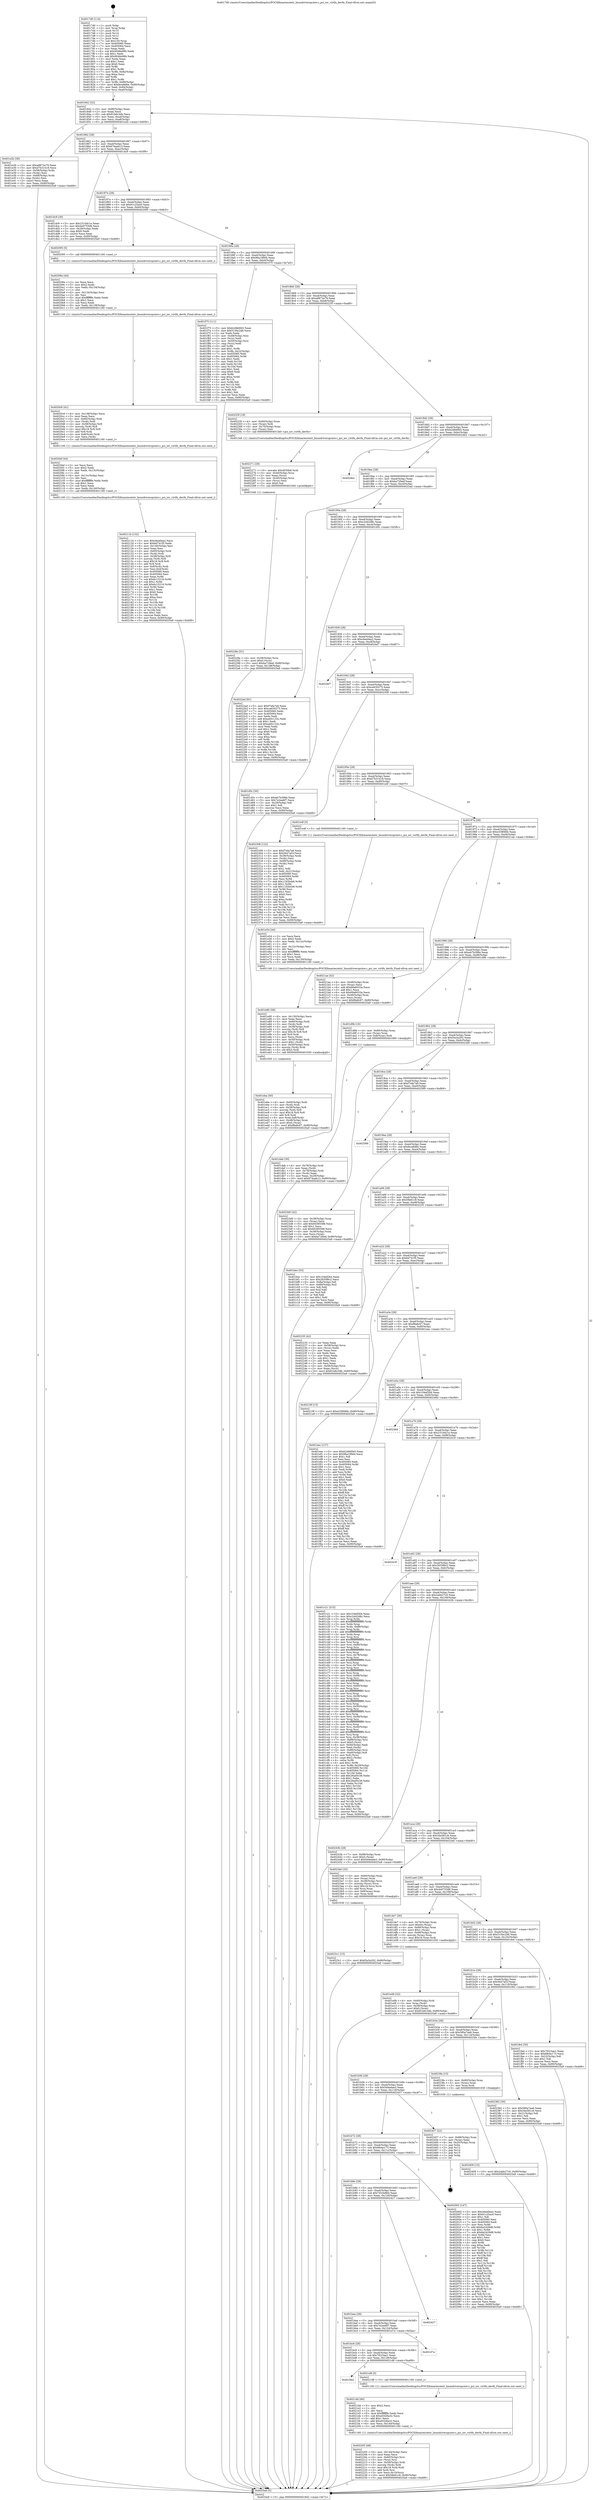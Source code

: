 digraph "0x4017d0" {
  label = "0x4017d0 (/mnt/c/Users/mathe/Desktop/tcc/POCII/binaries/extr_linuxdriverspciiov.c_pci_iov_virtfn_devfn_Final-ollvm.out::main(0))"
  labelloc = "t"
  node[shape=record]

  Entry [label="",width=0.3,height=0.3,shape=circle,fillcolor=black,style=filled]
  "0x401842" [label="{
     0x401842 [32]\l
     | [instrs]\l
     &nbsp;&nbsp;0x401842 \<+6\>: mov -0x90(%rbp),%eax\l
     &nbsp;&nbsp;0x401848 \<+2\>: mov %eax,%ecx\l
     &nbsp;&nbsp;0x40184a \<+6\>: sub $0x81b6c3db,%ecx\l
     &nbsp;&nbsp;0x401850 \<+6\>: mov %eax,-0xa4(%rbp)\l
     &nbsp;&nbsp;0x401856 \<+6\>: mov %ecx,-0xa8(%rbp)\l
     &nbsp;&nbsp;0x40185c \<+6\>: je 0000000000401e2b \<main+0x65b\>\l
  }"]
  "0x401e2b" [label="{
     0x401e2b [36]\l
     | [instrs]\l
     &nbsp;&nbsp;0x401e2b \<+5\>: mov $0xa8872e79,%eax\l
     &nbsp;&nbsp;0x401e30 \<+5\>: mov $0xd7b31418,%ecx\l
     &nbsp;&nbsp;0x401e35 \<+4\>: mov -0x58(%rbp),%rdx\l
     &nbsp;&nbsp;0x401e39 \<+2\>: mov (%rdx),%esi\l
     &nbsp;&nbsp;0x401e3b \<+4\>: mov -0x68(%rbp),%rdx\l
     &nbsp;&nbsp;0x401e3f \<+2\>: cmp (%rdx),%esi\l
     &nbsp;&nbsp;0x401e41 \<+3\>: cmovl %ecx,%eax\l
     &nbsp;&nbsp;0x401e44 \<+6\>: mov %eax,-0x90(%rbp)\l
     &nbsp;&nbsp;0x401e4a \<+5\>: jmp 00000000004025a9 \<main+0xdd9\>\l
  }"]
  "0x401862" [label="{
     0x401862 [28]\l
     | [instrs]\l
     &nbsp;&nbsp;0x401862 \<+5\>: jmp 0000000000401867 \<main+0x97\>\l
     &nbsp;&nbsp;0x401867 \<+6\>: mov -0xa4(%rbp),%eax\l
     &nbsp;&nbsp;0x40186d \<+5\>: sub $0x874aab13,%eax\l
     &nbsp;&nbsp;0x401872 \<+6\>: mov %eax,-0xac(%rbp)\l
     &nbsp;&nbsp;0x401878 \<+6\>: je 0000000000401dc9 \<main+0x5f9\>\l
  }"]
  Exit [label="",width=0.3,height=0.3,shape=circle,fillcolor=black,style=filled,peripheries=2]
  "0x401dc9" [label="{
     0x401dc9 [30]\l
     | [instrs]\l
     &nbsp;&nbsp;0x401dc9 \<+5\>: mov $0x2310dc1e,%eax\l
     &nbsp;&nbsp;0x401dce \<+5\>: mov $0x4e0753d6,%ecx\l
     &nbsp;&nbsp;0x401dd3 \<+3\>: mov -0x28(%rbp),%edx\l
     &nbsp;&nbsp;0x401dd6 \<+3\>: cmp $0x0,%edx\l
     &nbsp;&nbsp;0x401dd9 \<+3\>: cmove %ecx,%eax\l
     &nbsp;&nbsp;0x401ddc \<+6\>: mov %eax,-0x90(%rbp)\l
     &nbsp;&nbsp;0x401de2 \<+5\>: jmp 00000000004025a9 \<main+0xdd9\>\l
  }"]
  "0x40187e" [label="{
     0x40187e [28]\l
     | [instrs]\l
     &nbsp;&nbsp;0x40187e \<+5\>: jmp 0000000000401883 \<main+0xb3\>\l
     &nbsp;&nbsp;0x401883 \<+6\>: mov -0xa4(%rbp),%eax\l
     &nbsp;&nbsp;0x401889 \<+5\>: sub $0x91c25ac0,%eax\l
     &nbsp;&nbsp;0x40188e \<+6\>: mov %eax,-0xb0(%rbp)\l
     &nbsp;&nbsp;0x401894 \<+6\>: je 0000000000402095 \<main+0x8c5\>\l
  }"]
  "0x402409" [label="{
     0x402409 [15]\l
     | [instrs]\l
     &nbsp;&nbsp;0x402409 \<+10\>: movl $0x2abb27c0,-0x90(%rbp)\l
     &nbsp;&nbsp;0x402413 \<+5\>: jmp 00000000004025a9 \<main+0xdd9\>\l
  }"]
  "0x402095" [label="{
     0x402095 [5]\l
     | [instrs]\l
     &nbsp;&nbsp;0x402095 \<+5\>: call 0000000000401160 \<next_i\>\l
     | [calls]\l
     &nbsp;&nbsp;0x401160 \{1\} (/mnt/c/Users/mathe/Desktop/tcc/POCII/binaries/extr_linuxdriverspciiov.c_pci_iov_virtfn_devfn_Final-ollvm.out::next_i)\l
  }"]
  "0x40189a" [label="{
     0x40189a [28]\l
     | [instrs]\l
     &nbsp;&nbsp;0x40189a \<+5\>: jmp 000000000040189f \<main+0xcf\>\l
     &nbsp;&nbsp;0x40189f \<+6\>: mov -0xa4(%rbp),%eax\l
     &nbsp;&nbsp;0x4018a5 \<+5\>: sub $0x96a199d4,%eax\l
     &nbsp;&nbsp;0x4018aa \<+6\>: mov %eax,-0xb4(%rbp)\l
     &nbsp;&nbsp;0x4018b0 \<+6\>: je 0000000000401f75 \<main+0x7a5\>\l
  }"]
  "0x4023c1" [label="{
     0x4023c1 [15]\l
     | [instrs]\l
     &nbsp;&nbsp;0x4023c1 \<+10\>: movl $0xf3a3a202,-0x90(%rbp)\l
     &nbsp;&nbsp;0x4023cb \<+5\>: jmp 00000000004025a9 \<main+0xdd9\>\l
  }"]
  "0x401f75" [label="{
     0x401f75 [111]\l
     | [instrs]\l
     &nbsp;&nbsp;0x401f75 \<+5\>: mov $0xb2d8d0b5,%eax\l
     &nbsp;&nbsp;0x401f7a \<+5\>: mov $0x515bc2d6,%ecx\l
     &nbsp;&nbsp;0x401f7f \<+2\>: xor %edx,%edx\l
     &nbsp;&nbsp;0x401f81 \<+4\>: mov -0x48(%rbp),%rsi\l
     &nbsp;&nbsp;0x401f85 \<+2\>: mov (%rsi),%edi\l
     &nbsp;&nbsp;0x401f87 \<+4\>: mov -0x50(%rbp),%rsi\l
     &nbsp;&nbsp;0x401f8b \<+2\>: cmp (%rsi),%edi\l
     &nbsp;&nbsp;0x401f8d \<+4\>: setl %r8b\l
     &nbsp;&nbsp;0x401f91 \<+4\>: and $0x1,%r8b\l
     &nbsp;&nbsp;0x401f95 \<+4\>: mov %r8b,-0x22(%rbp)\l
     &nbsp;&nbsp;0x401f99 \<+7\>: mov 0x405060,%edi\l
     &nbsp;&nbsp;0x401fa0 \<+8\>: mov 0x405064,%r9d\l
     &nbsp;&nbsp;0x401fa8 \<+3\>: sub $0x1,%edx\l
     &nbsp;&nbsp;0x401fab \<+3\>: mov %edi,%r10d\l
     &nbsp;&nbsp;0x401fae \<+3\>: add %edx,%r10d\l
     &nbsp;&nbsp;0x401fb1 \<+4\>: imul %r10d,%edi\l
     &nbsp;&nbsp;0x401fb5 \<+3\>: and $0x1,%edi\l
     &nbsp;&nbsp;0x401fb8 \<+3\>: cmp $0x0,%edi\l
     &nbsp;&nbsp;0x401fbb \<+4\>: sete %r8b\l
     &nbsp;&nbsp;0x401fbf \<+4\>: cmp $0xa,%r9d\l
     &nbsp;&nbsp;0x401fc3 \<+4\>: setl %r11b\l
     &nbsp;&nbsp;0x401fc7 \<+3\>: mov %r8b,%bl\l
     &nbsp;&nbsp;0x401fca \<+3\>: and %r11b,%bl\l
     &nbsp;&nbsp;0x401fcd \<+3\>: xor %r11b,%r8b\l
     &nbsp;&nbsp;0x401fd0 \<+3\>: or %r8b,%bl\l
     &nbsp;&nbsp;0x401fd3 \<+3\>: test $0x1,%bl\l
     &nbsp;&nbsp;0x401fd6 \<+3\>: cmovne %ecx,%eax\l
     &nbsp;&nbsp;0x401fd9 \<+6\>: mov %eax,-0x90(%rbp)\l
     &nbsp;&nbsp;0x401fdf \<+5\>: jmp 00000000004025a9 \<main+0xdd9\>\l
  }"]
  "0x4018b6" [label="{
     0x4018b6 [28]\l
     | [instrs]\l
     &nbsp;&nbsp;0x4018b6 \<+5\>: jmp 00000000004018bb \<main+0xeb\>\l
     &nbsp;&nbsp;0x4018bb \<+6\>: mov -0xa4(%rbp),%eax\l
     &nbsp;&nbsp;0x4018c1 \<+5\>: sub $0xa8872e79,%eax\l
     &nbsp;&nbsp;0x4018c6 \<+6\>: mov %eax,-0xb8(%rbp)\l
     &nbsp;&nbsp;0x4018cc \<+6\>: je 000000000040225f \<main+0xa8f\>\l
  }"]
  "0x40228e" [label="{
     0x40228e [31]\l
     | [instrs]\l
     &nbsp;&nbsp;0x40228e \<+4\>: mov -0x38(%rbp),%rcx\l
     &nbsp;&nbsp;0x402292 \<+6\>: movl $0x0,(%rcx)\l
     &nbsp;&nbsp;0x402298 \<+10\>: movl $0xba72feef,-0x90(%rbp)\l
     &nbsp;&nbsp;0x4022a2 \<+6\>: mov %eax,-0x148(%rbp)\l
     &nbsp;&nbsp;0x4022a8 \<+5\>: jmp 00000000004025a9 \<main+0xdd9\>\l
  }"]
  "0x40225f" [label="{
     0x40225f [18]\l
     | [instrs]\l
     &nbsp;&nbsp;0x40225f \<+4\>: mov -0x60(%rbp),%rax\l
     &nbsp;&nbsp;0x402263 \<+3\>: mov (%rax),%rdi\l
     &nbsp;&nbsp;0x402266 \<+4\>: mov -0x70(%rbp),%rax\l
     &nbsp;&nbsp;0x40226a \<+2\>: mov (%rax),%esi\l
     &nbsp;&nbsp;0x40226c \<+5\>: call 00000000004013a0 \<pci_iov_virtfn_devfn\>\l
     | [calls]\l
     &nbsp;&nbsp;0x4013a0 \{1\} (/mnt/c/Users/mathe/Desktop/tcc/POCII/binaries/extr_linuxdriverspciiov.c_pci_iov_virtfn_devfn_Final-ollvm.out::pci_iov_virtfn_devfn)\l
  }"]
  "0x4018d2" [label="{
     0x4018d2 [28]\l
     | [instrs]\l
     &nbsp;&nbsp;0x4018d2 \<+5\>: jmp 00000000004018d7 \<main+0x107\>\l
     &nbsp;&nbsp;0x4018d7 \<+6\>: mov -0xa4(%rbp),%eax\l
     &nbsp;&nbsp;0x4018dd \<+5\>: sub $0xb2d8d0b5,%eax\l
     &nbsp;&nbsp;0x4018e2 \<+6\>: mov %eax,-0xbc(%rbp)\l
     &nbsp;&nbsp;0x4018e8 \<+6\>: je 00000000004024b2 \<main+0xce2\>\l
  }"]
  "0x402271" [label="{
     0x402271 [29]\l
     | [instrs]\l
     &nbsp;&nbsp;0x402271 \<+10\>: movabs $0x4030b6,%rdi\l
     &nbsp;&nbsp;0x40227b \<+4\>: mov -0x40(%rbp),%rcx\l
     &nbsp;&nbsp;0x40227f \<+2\>: mov %eax,(%rcx)\l
     &nbsp;&nbsp;0x402281 \<+4\>: mov -0x40(%rbp),%rcx\l
     &nbsp;&nbsp;0x402285 \<+2\>: mov (%rcx),%esi\l
     &nbsp;&nbsp;0x402287 \<+2\>: mov $0x0,%al\l
     &nbsp;&nbsp;0x402289 \<+5\>: call 0000000000401040 \<printf@plt\>\l
     | [calls]\l
     &nbsp;&nbsp;0x401040 \{1\} (unknown)\l
  }"]
  "0x4024b2" [label="{
     0x4024b2\l
  }", style=dashed]
  "0x4018ee" [label="{
     0x4018ee [28]\l
     | [instrs]\l
     &nbsp;&nbsp;0x4018ee \<+5\>: jmp 00000000004018f3 \<main+0x123\>\l
     &nbsp;&nbsp;0x4018f3 \<+6\>: mov -0xa4(%rbp),%eax\l
     &nbsp;&nbsp;0x4018f9 \<+5\>: sub $0xba72feef,%eax\l
     &nbsp;&nbsp;0x4018fe \<+6\>: mov %eax,-0xc0(%rbp)\l
     &nbsp;&nbsp;0x401904 \<+6\>: je 00000000004022ad \<main+0xadd\>\l
  }"]
  "0x402205" [label="{
     0x402205 [48]\l
     | [instrs]\l
     &nbsp;&nbsp;0x402205 \<+6\>: mov -0x144(%rbp),%ecx\l
     &nbsp;&nbsp;0x40220b \<+3\>: imul %eax,%ecx\l
     &nbsp;&nbsp;0x40220e \<+4\>: mov -0x60(%rbp),%rsi\l
     &nbsp;&nbsp;0x402212 \<+3\>: mov (%rsi),%rsi\l
     &nbsp;&nbsp;0x402215 \<+4\>: mov -0x58(%rbp),%rdi\l
     &nbsp;&nbsp;0x402219 \<+3\>: movslq (%rdi),%rdi\l
     &nbsp;&nbsp;0x40221c \<+4\>: imul $0x18,%rdi,%rdi\l
     &nbsp;&nbsp;0x402220 \<+3\>: add %rdi,%rsi\l
     &nbsp;&nbsp;0x402223 \<+3\>: mov %ecx,0x10(%rsi)\l
     &nbsp;&nbsp;0x402226 \<+10\>: movl $0x58e61c9,-0x90(%rbp)\l
     &nbsp;&nbsp;0x402230 \<+5\>: jmp 00000000004025a9 \<main+0xdd9\>\l
  }"]
  "0x4022ad" [label="{
     0x4022ad [91]\l
     | [instrs]\l
     &nbsp;&nbsp;0x4022ad \<+5\>: mov $0xf7efa7a9,%eax\l
     &nbsp;&nbsp;0x4022b2 \<+5\>: mov $0xce630275,%ecx\l
     &nbsp;&nbsp;0x4022b7 \<+7\>: mov 0x405060,%edx\l
     &nbsp;&nbsp;0x4022be \<+7\>: mov 0x405064,%esi\l
     &nbsp;&nbsp;0x4022c5 \<+2\>: mov %edx,%edi\l
     &nbsp;&nbsp;0x4022c7 \<+6\>: add $0xa40c132c,%edi\l
     &nbsp;&nbsp;0x4022cd \<+3\>: sub $0x1,%edi\l
     &nbsp;&nbsp;0x4022d0 \<+6\>: sub $0xa40c132c,%edi\l
     &nbsp;&nbsp;0x4022d6 \<+3\>: imul %edi,%edx\l
     &nbsp;&nbsp;0x4022d9 \<+3\>: and $0x1,%edx\l
     &nbsp;&nbsp;0x4022dc \<+3\>: cmp $0x0,%edx\l
     &nbsp;&nbsp;0x4022df \<+4\>: sete %r8b\l
     &nbsp;&nbsp;0x4022e3 \<+3\>: cmp $0xa,%esi\l
     &nbsp;&nbsp;0x4022e6 \<+4\>: setl %r9b\l
     &nbsp;&nbsp;0x4022ea \<+3\>: mov %r8b,%r10b\l
     &nbsp;&nbsp;0x4022ed \<+3\>: and %r9b,%r10b\l
     &nbsp;&nbsp;0x4022f0 \<+3\>: xor %r9b,%r8b\l
     &nbsp;&nbsp;0x4022f3 \<+3\>: or %r8b,%r10b\l
     &nbsp;&nbsp;0x4022f6 \<+4\>: test $0x1,%r10b\l
     &nbsp;&nbsp;0x4022fa \<+3\>: cmovne %ecx,%eax\l
     &nbsp;&nbsp;0x4022fd \<+6\>: mov %eax,-0x90(%rbp)\l
     &nbsp;&nbsp;0x402303 \<+5\>: jmp 00000000004025a9 \<main+0xdd9\>\l
  }"]
  "0x40190a" [label="{
     0x40190a [28]\l
     | [instrs]\l
     &nbsp;&nbsp;0x40190a \<+5\>: jmp 000000000040190f \<main+0x13f\>\l
     &nbsp;&nbsp;0x40190f \<+6\>: mov -0xa4(%rbp),%eax\l
     &nbsp;&nbsp;0x401915 \<+5\>: sub $0xc2d42d8c,%eax\l
     &nbsp;&nbsp;0x40191a \<+6\>: mov %eax,-0xc4(%rbp)\l
     &nbsp;&nbsp;0x401920 \<+6\>: je 0000000000401d5c \<main+0x58c\>\l
  }"]
  "0x4021dd" [label="{
     0x4021dd [40]\l
     | [instrs]\l
     &nbsp;&nbsp;0x4021dd \<+5\>: mov $0x2,%ecx\l
     &nbsp;&nbsp;0x4021e2 \<+1\>: cltd\l
     &nbsp;&nbsp;0x4021e3 \<+2\>: idiv %ecx\l
     &nbsp;&nbsp;0x4021e5 \<+6\>: imul $0xfffffffe,%edx,%ecx\l
     &nbsp;&nbsp;0x4021eb \<+6\>: sub $0xe0328a32,%ecx\l
     &nbsp;&nbsp;0x4021f1 \<+3\>: add $0x1,%ecx\l
     &nbsp;&nbsp;0x4021f4 \<+6\>: add $0xe0328a32,%ecx\l
     &nbsp;&nbsp;0x4021fa \<+6\>: mov %ecx,-0x144(%rbp)\l
     &nbsp;&nbsp;0x402200 \<+5\>: call 0000000000401160 \<next_i\>\l
     | [calls]\l
     &nbsp;&nbsp;0x401160 \{1\} (/mnt/c/Users/mathe/Desktop/tcc/POCII/binaries/extr_linuxdriverspciiov.c_pci_iov_virtfn_devfn_Final-ollvm.out::next_i)\l
  }"]
  "0x401d5c" [label="{
     0x401d5c [30]\l
     | [instrs]\l
     &nbsp;&nbsp;0x401d5c \<+5\>: mov $0xeb7b396e,%eax\l
     &nbsp;&nbsp;0x401d61 \<+5\>: mov $0x7e2ee6f7,%ecx\l
     &nbsp;&nbsp;0x401d66 \<+3\>: mov -0x29(%rbp),%dl\l
     &nbsp;&nbsp;0x401d69 \<+3\>: test $0x1,%dl\l
     &nbsp;&nbsp;0x401d6c \<+3\>: cmovne %ecx,%eax\l
     &nbsp;&nbsp;0x401d6f \<+6\>: mov %eax,-0x90(%rbp)\l
     &nbsp;&nbsp;0x401d75 \<+5\>: jmp 00000000004025a9 \<main+0xdd9\>\l
  }"]
  "0x401926" [label="{
     0x401926 [28]\l
     | [instrs]\l
     &nbsp;&nbsp;0x401926 \<+5\>: jmp 000000000040192b \<main+0x15b\>\l
     &nbsp;&nbsp;0x40192b \<+6\>: mov -0xa4(%rbp),%eax\l
     &nbsp;&nbsp;0x401931 \<+5\>: sub $0xc6ee0ea2,%eax\l
     &nbsp;&nbsp;0x401936 \<+6\>: mov %eax,-0xc8(%rbp)\l
     &nbsp;&nbsp;0x40193c \<+6\>: je 00000000004024d7 \<main+0xd07\>\l
  }"]
  "0x401be2" [label="{
     0x401be2\l
  }", style=dashed]
  "0x4024d7" [label="{
     0x4024d7\l
  }", style=dashed]
  "0x401942" [label="{
     0x401942 [28]\l
     | [instrs]\l
     &nbsp;&nbsp;0x401942 \<+5\>: jmp 0000000000401947 \<main+0x177\>\l
     &nbsp;&nbsp;0x401947 \<+6\>: mov -0xa4(%rbp),%eax\l
     &nbsp;&nbsp;0x40194d \<+5\>: sub $0xce630275,%eax\l
     &nbsp;&nbsp;0x401952 \<+6\>: mov %eax,-0xcc(%rbp)\l
     &nbsp;&nbsp;0x401958 \<+6\>: je 0000000000402308 \<main+0xb38\>\l
  }"]
  "0x4021d8" [label="{
     0x4021d8 [5]\l
     | [instrs]\l
     &nbsp;&nbsp;0x4021d8 \<+5\>: call 0000000000401160 \<next_i\>\l
     | [calls]\l
     &nbsp;&nbsp;0x401160 \{1\} (/mnt/c/Users/mathe/Desktop/tcc/POCII/binaries/extr_linuxdriverspciiov.c_pci_iov_virtfn_devfn_Final-ollvm.out::next_i)\l
  }"]
  "0x402308" [label="{
     0x402308 [122]\l
     | [instrs]\l
     &nbsp;&nbsp;0x402308 \<+5\>: mov $0xf7efa7a9,%eax\l
     &nbsp;&nbsp;0x40230d \<+5\>: mov $0x5647af1f,%ecx\l
     &nbsp;&nbsp;0x402312 \<+4\>: mov -0x38(%rbp),%rdx\l
     &nbsp;&nbsp;0x402316 \<+2\>: mov (%rdx),%esi\l
     &nbsp;&nbsp;0x402318 \<+4\>: mov -0x68(%rbp),%rdx\l
     &nbsp;&nbsp;0x40231c \<+2\>: cmp (%rdx),%esi\l
     &nbsp;&nbsp;0x40231e \<+4\>: setl %dil\l
     &nbsp;&nbsp;0x402322 \<+4\>: and $0x1,%dil\l
     &nbsp;&nbsp;0x402326 \<+4\>: mov %dil,-0x21(%rbp)\l
     &nbsp;&nbsp;0x40232a \<+7\>: mov 0x405060,%esi\l
     &nbsp;&nbsp;0x402331 \<+8\>: mov 0x405064,%r8d\l
     &nbsp;&nbsp;0x402339 \<+3\>: mov %esi,%r9d\l
     &nbsp;&nbsp;0x40233c \<+7\>: add $0x1192bcb6,%r9d\l
     &nbsp;&nbsp;0x402343 \<+4\>: sub $0x1,%r9d\l
     &nbsp;&nbsp;0x402347 \<+7\>: sub $0x1192bcb6,%r9d\l
     &nbsp;&nbsp;0x40234e \<+4\>: imul %r9d,%esi\l
     &nbsp;&nbsp;0x402352 \<+3\>: and $0x1,%esi\l
     &nbsp;&nbsp;0x402355 \<+3\>: cmp $0x0,%esi\l
     &nbsp;&nbsp;0x402358 \<+4\>: sete %dil\l
     &nbsp;&nbsp;0x40235c \<+4\>: cmp $0xa,%r8d\l
     &nbsp;&nbsp;0x402360 \<+4\>: setl %r10b\l
     &nbsp;&nbsp;0x402364 \<+3\>: mov %dil,%r11b\l
     &nbsp;&nbsp;0x402367 \<+3\>: and %r10b,%r11b\l
     &nbsp;&nbsp;0x40236a \<+3\>: xor %r10b,%dil\l
     &nbsp;&nbsp;0x40236d \<+3\>: or %dil,%r11b\l
     &nbsp;&nbsp;0x402370 \<+4\>: test $0x1,%r11b\l
     &nbsp;&nbsp;0x402374 \<+3\>: cmovne %ecx,%eax\l
     &nbsp;&nbsp;0x402377 \<+6\>: mov %eax,-0x90(%rbp)\l
     &nbsp;&nbsp;0x40237d \<+5\>: jmp 00000000004025a9 \<main+0xdd9\>\l
  }"]
  "0x40195e" [label="{
     0x40195e [28]\l
     | [instrs]\l
     &nbsp;&nbsp;0x40195e \<+5\>: jmp 0000000000401963 \<main+0x193\>\l
     &nbsp;&nbsp;0x401963 \<+6\>: mov -0xa4(%rbp),%eax\l
     &nbsp;&nbsp;0x401969 \<+5\>: sub $0xd7b31418,%eax\l
     &nbsp;&nbsp;0x40196e \<+6\>: mov %eax,-0xd0(%rbp)\l
     &nbsp;&nbsp;0x401974 \<+6\>: je 0000000000401e4f \<main+0x67f\>\l
  }"]
  "0x401bc6" [label="{
     0x401bc6 [28]\l
     | [instrs]\l
     &nbsp;&nbsp;0x401bc6 \<+5\>: jmp 0000000000401bcb \<main+0x3fb\>\l
     &nbsp;&nbsp;0x401bcb \<+6\>: mov -0xa4(%rbp),%eax\l
     &nbsp;&nbsp;0x401bd1 \<+5\>: sub $0x7f223ae1,%eax\l
     &nbsp;&nbsp;0x401bd6 \<+6\>: mov %eax,-0x128(%rbp)\l
     &nbsp;&nbsp;0x401bdc \<+6\>: je 00000000004021d8 \<main+0xa08\>\l
  }"]
  "0x401e4f" [label="{
     0x401e4f [5]\l
     | [instrs]\l
     &nbsp;&nbsp;0x401e4f \<+5\>: call 0000000000401160 \<next_i\>\l
     | [calls]\l
     &nbsp;&nbsp;0x401160 \{1\} (/mnt/c/Users/mathe/Desktop/tcc/POCII/binaries/extr_linuxdriverspciiov.c_pci_iov_virtfn_devfn_Final-ollvm.out::next_i)\l
  }"]
  "0x40197a" [label="{
     0x40197a [28]\l
     | [instrs]\l
     &nbsp;&nbsp;0x40197a \<+5\>: jmp 000000000040197f \<main+0x1af\>\l
     &nbsp;&nbsp;0x40197f \<+6\>: mov -0xa4(%rbp),%eax\l
     &nbsp;&nbsp;0x401985 \<+5\>: sub $0xe338f46b,%eax\l
     &nbsp;&nbsp;0x40198a \<+6\>: mov %eax,-0xd4(%rbp)\l
     &nbsp;&nbsp;0x401990 \<+6\>: je 00000000004021ae \<main+0x9de\>\l
  }"]
  "0x401d7a" [label="{
     0x401d7a\l
  }", style=dashed]
  "0x4021ae" [label="{
     0x4021ae [42]\l
     | [instrs]\l
     &nbsp;&nbsp;0x4021ae \<+4\>: mov -0x48(%rbp),%rax\l
     &nbsp;&nbsp;0x4021b2 \<+2\>: mov (%rax),%ecx\l
     &nbsp;&nbsp;0x4021b4 \<+6\>: add $0x69a6033a,%ecx\l
     &nbsp;&nbsp;0x4021ba \<+3\>: add $0x1,%ecx\l
     &nbsp;&nbsp;0x4021bd \<+6\>: sub $0x69a6033a,%ecx\l
     &nbsp;&nbsp;0x4021c3 \<+4\>: mov -0x48(%rbp),%rax\l
     &nbsp;&nbsp;0x4021c7 \<+2\>: mov %ecx,(%rax)\l
     &nbsp;&nbsp;0x4021c9 \<+10\>: movl $0xf8a8c67,-0x90(%rbp)\l
     &nbsp;&nbsp;0x4021d3 \<+5\>: jmp 00000000004025a9 \<main+0xdd9\>\l
  }"]
  "0x401996" [label="{
     0x401996 [28]\l
     | [instrs]\l
     &nbsp;&nbsp;0x401996 \<+5\>: jmp 000000000040199b \<main+0x1cb\>\l
     &nbsp;&nbsp;0x40199b \<+6\>: mov -0xa4(%rbp),%eax\l
     &nbsp;&nbsp;0x4019a1 \<+5\>: sub $0xeb7b396e,%eax\l
     &nbsp;&nbsp;0x4019a6 \<+6\>: mov %eax,-0xd8(%rbp)\l
     &nbsp;&nbsp;0x4019ac \<+6\>: je 0000000000401d9b \<main+0x5cb\>\l
  }"]
  "0x401baa" [label="{
     0x401baa [28]\l
     | [instrs]\l
     &nbsp;&nbsp;0x401baa \<+5\>: jmp 0000000000401baf \<main+0x3df\>\l
     &nbsp;&nbsp;0x401baf \<+6\>: mov -0xa4(%rbp),%eax\l
     &nbsp;&nbsp;0x401bb5 \<+5\>: sub $0x7e2ee6f7,%eax\l
     &nbsp;&nbsp;0x401bba \<+6\>: mov %eax,-0x124(%rbp)\l
     &nbsp;&nbsp;0x401bc0 \<+6\>: je 0000000000401d7a \<main+0x5aa\>\l
  }"]
  "0x401d9b" [label="{
     0x401d9b [16]\l
     | [instrs]\l
     &nbsp;&nbsp;0x401d9b \<+4\>: mov -0x80(%rbp),%rax\l
     &nbsp;&nbsp;0x401d9f \<+3\>: mov (%rax),%rax\l
     &nbsp;&nbsp;0x401da2 \<+4\>: mov 0x8(%rax),%rdi\l
     &nbsp;&nbsp;0x401da6 \<+5\>: call 0000000000401060 \<atoi@plt\>\l
     | [calls]\l
     &nbsp;&nbsp;0x401060 \{1\} (unknown)\l
  }"]
  "0x4019b2" [label="{
     0x4019b2 [28]\l
     | [instrs]\l
     &nbsp;&nbsp;0x4019b2 \<+5\>: jmp 00000000004019b7 \<main+0x1e7\>\l
     &nbsp;&nbsp;0x4019b7 \<+6\>: mov -0xa4(%rbp),%eax\l
     &nbsp;&nbsp;0x4019bd \<+5\>: sub $0xf3a3a202,%eax\l
     &nbsp;&nbsp;0x4019c2 \<+6\>: mov %eax,-0xdc(%rbp)\l
     &nbsp;&nbsp;0x4019c8 \<+6\>: je 00000000004023d0 \<main+0xc00\>\l
  }"]
  "0x402427" [label="{
     0x402427\l
  }", style=dashed]
  "0x4023d0" [label="{
     0x4023d0 [42]\l
     | [instrs]\l
     &nbsp;&nbsp;0x4023d0 \<+4\>: mov -0x38(%rbp),%rax\l
     &nbsp;&nbsp;0x4023d4 \<+2\>: mov (%rax),%ecx\l
     &nbsp;&nbsp;0x4023d6 \<+6\>: add $0x60385588,%ecx\l
     &nbsp;&nbsp;0x4023dc \<+3\>: add $0x1,%ecx\l
     &nbsp;&nbsp;0x4023df \<+6\>: sub $0x60385588,%ecx\l
     &nbsp;&nbsp;0x4023e5 \<+4\>: mov -0x38(%rbp),%rax\l
     &nbsp;&nbsp;0x4023e9 \<+2\>: mov %ecx,(%rax)\l
     &nbsp;&nbsp;0x4023eb \<+10\>: movl $0xba72feef,-0x90(%rbp)\l
     &nbsp;&nbsp;0x4023f5 \<+5\>: jmp 00000000004025a9 \<main+0xdd9\>\l
  }"]
  "0x4019ce" [label="{
     0x4019ce [28]\l
     | [instrs]\l
     &nbsp;&nbsp;0x4019ce \<+5\>: jmp 00000000004019d3 \<main+0x203\>\l
     &nbsp;&nbsp;0x4019d3 \<+6\>: mov -0xa4(%rbp),%eax\l
     &nbsp;&nbsp;0x4019d9 \<+5\>: sub $0xf7efa7a9,%eax\l
     &nbsp;&nbsp;0x4019de \<+6\>: mov %eax,-0xe0(%rbp)\l
     &nbsp;&nbsp;0x4019e4 \<+6\>: je 0000000000402589 \<main+0xdb9\>\l
  }"]
  "0x40211b" [label="{
     0x40211b [132]\l
     | [instrs]\l
     &nbsp;&nbsp;0x40211b \<+5\>: mov $0xc6ee0ea2,%ecx\l
     &nbsp;&nbsp;0x402120 \<+5\>: mov $0x6d741f5,%edx\l
     &nbsp;&nbsp;0x402125 \<+6\>: mov -0x140(%rbp),%esi\l
     &nbsp;&nbsp;0x40212b \<+3\>: imul %eax,%esi\l
     &nbsp;&nbsp;0x40212e \<+4\>: mov -0x60(%rbp),%rdi\l
     &nbsp;&nbsp;0x402132 \<+3\>: mov (%rdi),%rdi\l
     &nbsp;&nbsp;0x402135 \<+4\>: mov -0x58(%rbp),%r8\l
     &nbsp;&nbsp;0x402139 \<+3\>: movslq (%r8),%r8\l
     &nbsp;&nbsp;0x40213c \<+4\>: imul $0x18,%r8,%r8\l
     &nbsp;&nbsp;0x402140 \<+3\>: add %r8,%rdi\l
     &nbsp;&nbsp;0x402143 \<+4\>: mov 0x8(%rdi),%rdi\l
     &nbsp;&nbsp;0x402147 \<+3\>: mov %esi,0x4(%rdi)\l
     &nbsp;&nbsp;0x40214a \<+7\>: mov 0x405060,%eax\l
     &nbsp;&nbsp;0x402151 \<+7\>: mov 0x405064,%esi\l
     &nbsp;&nbsp;0x402158 \<+3\>: mov %eax,%r9d\l
     &nbsp;&nbsp;0x40215b \<+7\>: sub $0x6c15216,%r9d\l
     &nbsp;&nbsp;0x402162 \<+4\>: sub $0x1,%r9d\l
     &nbsp;&nbsp;0x402166 \<+7\>: add $0x6c15216,%r9d\l
     &nbsp;&nbsp;0x40216d \<+4\>: imul %r9d,%eax\l
     &nbsp;&nbsp;0x402171 \<+3\>: and $0x1,%eax\l
     &nbsp;&nbsp;0x402174 \<+3\>: cmp $0x0,%eax\l
     &nbsp;&nbsp;0x402177 \<+4\>: sete %r10b\l
     &nbsp;&nbsp;0x40217b \<+3\>: cmp $0xa,%esi\l
     &nbsp;&nbsp;0x40217e \<+4\>: setl %r11b\l
     &nbsp;&nbsp;0x402182 \<+3\>: mov %r10b,%bl\l
     &nbsp;&nbsp;0x402185 \<+3\>: and %r11b,%bl\l
     &nbsp;&nbsp;0x402188 \<+3\>: xor %r11b,%r10b\l
     &nbsp;&nbsp;0x40218b \<+3\>: or %r10b,%bl\l
     &nbsp;&nbsp;0x40218e \<+3\>: test $0x1,%bl\l
     &nbsp;&nbsp;0x402191 \<+3\>: cmovne %edx,%ecx\l
     &nbsp;&nbsp;0x402194 \<+6\>: mov %ecx,-0x90(%rbp)\l
     &nbsp;&nbsp;0x40219a \<+5\>: jmp 00000000004025a9 \<main+0xdd9\>\l
  }"]
  "0x402589" [label="{
     0x402589\l
  }", style=dashed]
  "0x4019ea" [label="{
     0x4019ea [28]\l
     | [instrs]\l
     &nbsp;&nbsp;0x4019ea \<+5\>: jmp 00000000004019ef \<main+0x21f\>\l
     &nbsp;&nbsp;0x4019ef \<+6\>: mov -0xa4(%rbp),%eax\l
     &nbsp;&nbsp;0x4019f5 \<+5\>: sub $0xfeca8d6e,%eax\l
     &nbsp;&nbsp;0x4019fa \<+6\>: mov %eax,-0xe4(%rbp)\l
     &nbsp;&nbsp;0x401a00 \<+6\>: je 0000000000401bec \<main+0x41c\>\l
  }"]
  "0x4020ef" [label="{
     0x4020ef [44]\l
     | [instrs]\l
     &nbsp;&nbsp;0x4020ef \<+2\>: xor %ecx,%ecx\l
     &nbsp;&nbsp;0x4020f1 \<+5\>: mov $0x2,%edx\l
     &nbsp;&nbsp;0x4020f6 \<+6\>: mov %edx,-0x13c(%rbp)\l
     &nbsp;&nbsp;0x4020fc \<+1\>: cltd\l
     &nbsp;&nbsp;0x4020fd \<+6\>: mov -0x13c(%rbp),%esi\l
     &nbsp;&nbsp;0x402103 \<+2\>: idiv %esi\l
     &nbsp;&nbsp;0x402105 \<+6\>: imul $0xfffffffe,%edx,%edx\l
     &nbsp;&nbsp;0x40210b \<+3\>: sub $0x1,%ecx\l
     &nbsp;&nbsp;0x40210e \<+2\>: sub %ecx,%edx\l
     &nbsp;&nbsp;0x402110 \<+6\>: mov %edx,-0x140(%rbp)\l
     &nbsp;&nbsp;0x402116 \<+5\>: call 0000000000401160 \<next_i\>\l
     | [calls]\l
     &nbsp;&nbsp;0x401160 \{1\} (/mnt/c/Users/mathe/Desktop/tcc/POCII/binaries/extr_linuxdriverspciiov.c_pci_iov_virtfn_devfn_Final-ollvm.out::next_i)\l
  }"]
  "0x401bec" [label="{
     0x401bec [53]\l
     | [instrs]\l
     &nbsp;&nbsp;0x401bec \<+5\>: mov $0x104ef264,%eax\l
     &nbsp;&nbsp;0x401bf1 \<+5\>: mov $0x2835f6c2,%ecx\l
     &nbsp;&nbsp;0x401bf6 \<+6\>: mov -0x8a(%rbp),%dl\l
     &nbsp;&nbsp;0x401bfc \<+7\>: mov -0x89(%rbp),%sil\l
     &nbsp;&nbsp;0x401c03 \<+3\>: mov %dl,%dil\l
     &nbsp;&nbsp;0x401c06 \<+3\>: and %sil,%dil\l
     &nbsp;&nbsp;0x401c09 \<+3\>: xor %sil,%dl\l
     &nbsp;&nbsp;0x401c0c \<+3\>: or %dl,%dil\l
     &nbsp;&nbsp;0x401c0f \<+4\>: test $0x1,%dil\l
     &nbsp;&nbsp;0x401c13 \<+3\>: cmovne %ecx,%eax\l
     &nbsp;&nbsp;0x401c16 \<+6\>: mov %eax,-0x90(%rbp)\l
     &nbsp;&nbsp;0x401c1c \<+5\>: jmp 00000000004025a9 \<main+0xdd9\>\l
  }"]
  "0x401a06" [label="{
     0x401a06 [28]\l
     | [instrs]\l
     &nbsp;&nbsp;0x401a06 \<+5\>: jmp 0000000000401a0b \<main+0x23b\>\l
     &nbsp;&nbsp;0x401a0b \<+6\>: mov -0xa4(%rbp),%eax\l
     &nbsp;&nbsp;0x401a11 \<+5\>: sub $0x58e61c9,%eax\l
     &nbsp;&nbsp;0x401a16 \<+6\>: mov %eax,-0xe8(%rbp)\l
     &nbsp;&nbsp;0x401a1c \<+6\>: je 0000000000402235 \<main+0xa65\>\l
  }"]
  "0x4025a9" [label="{
     0x4025a9 [5]\l
     | [instrs]\l
     &nbsp;&nbsp;0x4025a9 \<+5\>: jmp 0000000000401842 \<main+0x72\>\l
  }"]
  "0x4017d0" [label="{
     0x4017d0 [114]\l
     | [instrs]\l
     &nbsp;&nbsp;0x4017d0 \<+1\>: push %rbp\l
     &nbsp;&nbsp;0x4017d1 \<+3\>: mov %rsp,%rbp\l
     &nbsp;&nbsp;0x4017d4 \<+2\>: push %r15\l
     &nbsp;&nbsp;0x4017d6 \<+2\>: push %r14\l
     &nbsp;&nbsp;0x4017d8 \<+2\>: push %r12\l
     &nbsp;&nbsp;0x4017da \<+1\>: push %rbx\l
     &nbsp;&nbsp;0x4017db \<+7\>: sub $0x150,%rsp\l
     &nbsp;&nbsp;0x4017e2 \<+7\>: mov 0x405060,%eax\l
     &nbsp;&nbsp;0x4017e9 \<+7\>: mov 0x405064,%ecx\l
     &nbsp;&nbsp;0x4017f0 \<+2\>: mov %eax,%edx\l
     &nbsp;&nbsp;0x4017f2 \<+6\>: sub $0x9046e98b,%edx\l
     &nbsp;&nbsp;0x4017f8 \<+3\>: sub $0x1,%edx\l
     &nbsp;&nbsp;0x4017fb \<+6\>: add $0x9046e98b,%edx\l
     &nbsp;&nbsp;0x401801 \<+3\>: imul %edx,%eax\l
     &nbsp;&nbsp;0x401804 \<+3\>: and $0x1,%eax\l
     &nbsp;&nbsp;0x401807 \<+3\>: cmp $0x0,%eax\l
     &nbsp;&nbsp;0x40180a \<+4\>: sete %r8b\l
     &nbsp;&nbsp;0x40180e \<+4\>: and $0x1,%r8b\l
     &nbsp;&nbsp;0x401812 \<+7\>: mov %r8b,-0x8a(%rbp)\l
     &nbsp;&nbsp;0x401819 \<+3\>: cmp $0xa,%ecx\l
     &nbsp;&nbsp;0x40181c \<+4\>: setl %r8b\l
     &nbsp;&nbsp;0x401820 \<+4\>: and $0x1,%r8b\l
     &nbsp;&nbsp;0x401824 \<+7\>: mov %r8b,-0x89(%rbp)\l
     &nbsp;&nbsp;0x40182b \<+10\>: movl $0xfeca8d6e,-0x90(%rbp)\l
     &nbsp;&nbsp;0x401835 \<+6\>: mov %edi,-0x94(%rbp)\l
     &nbsp;&nbsp;0x40183b \<+7\>: mov %rsi,-0xa0(%rbp)\l
  }"]
  "0x4020c6" [label="{
     0x4020c6 [41]\l
     | [instrs]\l
     &nbsp;&nbsp;0x4020c6 \<+6\>: mov -0x138(%rbp),%ecx\l
     &nbsp;&nbsp;0x4020cc \<+3\>: imul %eax,%ecx\l
     &nbsp;&nbsp;0x4020cf \<+4\>: mov -0x60(%rbp),%rdi\l
     &nbsp;&nbsp;0x4020d3 \<+3\>: mov (%rdi),%rdi\l
     &nbsp;&nbsp;0x4020d6 \<+4\>: mov -0x58(%rbp),%r8\l
     &nbsp;&nbsp;0x4020da \<+3\>: movslq (%r8),%r8\l
     &nbsp;&nbsp;0x4020dd \<+4\>: imul $0x18,%r8,%r8\l
     &nbsp;&nbsp;0x4020e1 \<+3\>: add %r8,%rdi\l
     &nbsp;&nbsp;0x4020e4 \<+4\>: mov 0x8(%rdi),%rdi\l
     &nbsp;&nbsp;0x4020e8 \<+2\>: mov %ecx,(%rdi)\l
     &nbsp;&nbsp;0x4020ea \<+5\>: call 0000000000401160 \<next_i\>\l
     | [calls]\l
     &nbsp;&nbsp;0x401160 \{1\} (/mnt/c/Users/mathe/Desktop/tcc/POCII/binaries/extr_linuxdriverspciiov.c_pci_iov_virtfn_devfn_Final-ollvm.out::next_i)\l
  }"]
  "0x402235" [label="{
     0x402235 [42]\l
     | [instrs]\l
     &nbsp;&nbsp;0x402235 \<+2\>: xor %eax,%eax\l
     &nbsp;&nbsp;0x402237 \<+4\>: mov -0x58(%rbp),%rcx\l
     &nbsp;&nbsp;0x40223b \<+2\>: mov (%rcx),%edx\l
     &nbsp;&nbsp;0x40223d \<+2\>: mov %eax,%esi\l
     &nbsp;&nbsp;0x40223f \<+2\>: sub %edx,%esi\l
     &nbsp;&nbsp;0x402241 \<+2\>: mov %eax,%edx\l
     &nbsp;&nbsp;0x402243 \<+3\>: sub $0x1,%edx\l
     &nbsp;&nbsp;0x402246 \<+2\>: add %edx,%esi\l
     &nbsp;&nbsp;0x402248 \<+2\>: sub %esi,%eax\l
     &nbsp;&nbsp;0x40224a \<+4\>: mov -0x58(%rbp),%rcx\l
     &nbsp;&nbsp;0x40224e \<+2\>: mov %eax,(%rcx)\l
     &nbsp;&nbsp;0x402250 \<+10\>: movl $0x81b6c3db,-0x90(%rbp)\l
     &nbsp;&nbsp;0x40225a \<+5\>: jmp 00000000004025a9 \<main+0xdd9\>\l
  }"]
  "0x401a22" [label="{
     0x401a22 [28]\l
     | [instrs]\l
     &nbsp;&nbsp;0x401a22 \<+5\>: jmp 0000000000401a27 \<main+0x257\>\l
     &nbsp;&nbsp;0x401a27 \<+6\>: mov -0xa4(%rbp),%eax\l
     &nbsp;&nbsp;0x401a2d \<+5\>: sub $0x6d741f5,%eax\l
     &nbsp;&nbsp;0x401a32 \<+6\>: mov %eax,-0xec(%rbp)\l
     &nbsp;&nbsp;0x401a38 \<+6\>: je 000000000040219f \<main+0x9cf\>\l
  }"]
  "0x40209a" [label="{
     0x40209a [44]\l
     | [instrs]\l
     &nbsp;&nbsp;0x40209a \<+2\>: xor %ecx,%ecx\l
     &nbsp;&nbsp;0x40209c \<+5\>: mov $0x2,%edx\l
     &nbsp;&nbsp;0x4020a1 \<+6\>: mov %edx,-0x134(%rbp)\l
     &nbsp;&nbsp;0x4020a7 \<+1\>: cltd\l
     &nbsp;&nbsp;0x4020a8 \<+6\>: mov -0x134(%rbp),%esi\l
     &nbsp;&nbsp;0x4020ae \<+2\>: idiv %esi\l
     &nbsp;&nbsp;0x4020b0 \<+6\>: imul $0xfffffffe,%edx,%edx\l
     &nbsp;&nbsp;0x4020b6 \<+3\>: sub $0x1,%ecx\l
     &nbsp;&nbsp;0x4020b9 \<+2\>: sub %ecx,%edx\l
     &nbsp;&nbsp;0x4020bb \<+6\>: mov %edx,-0x138(%rbp)\l
     &nbsp;&nbsp;0x4020c1 \<+5\>: call 0000000000401160 \<next_i\>\l
     | [calls]\l
     &nbsp;&nbsp;0x401160 \{1\} (/mnt/c/Users/mathe/Desktop/tcc/POCII/binaries/extr_linuxdriverspciiov.c_pci_iov_virtfn_devfn_Final-ollvm.out::next_i)\l
  }"]
  "0x40219f" [label="{
     0x40219f [15]\l
     | [instrs]\l
     &nbsp;&nbsp;0x40219f \<+10\>: movl $0xe338f46b,-0x90(%rbp)\l
     &nbsp;&nbsp;0x4021a9 \<+5\>: jmp 00000000004025a9 \<main+0xdd9\>\l
  }"]
  "0x401a3e" [label="{
     0x401a3e [28]\l
     | [instrs]\l
     &nbsp;&nbsp;0x401a3e \<+5\>: jmp 0000000000401a43 \<main+0x273\>\l
     &nbsp;&nbsp;0x401a43 \<+6\>: mov -0xa4(%rbp),%eax\l
     &nbsp;&nbsp;0x401a49 \<+5\>: sub $0xf8a8c67,%eax\l
     &nbsp;&nbsp;0x401a4e \<+6\>: mov %eax,-0xf0(%rbp)\l
     &nbsp;&nbsp;0x401a54 \<+6\>: je 0000000000401eec \<main+0x71c\>\l
  }"]
  "0x401b8e" [label="{
     0x401b8e [28]\l
     | [instrs]\l
     &nbsp;&nbsp;0x401b8e \<+5\>: jmp 0000000000401b93 \<main+0x3c3\>\l
     &nbsp;&nbsp;0x401b93 \<+6\>: mov -0xa4(%rbp),%eax\l
     &nbsp;&nbsp;0x401b99 \<+5\>: sub $0x7d33e864,%eax\l
     &nbsp;&nbsp;0x401b9e \<+6\>: mov %eax,-0x120(%rbp)\l
     &nbsp;&nbsp;0x401ba4 \<+6\>: je 0000000000402427 \<main+0xc57\>\l
  }"]
  "0x401eec" [label="{
     0x401eec [137]\l
     | [instrs]\l
     &nbsp;&nbsp;0x401eec \<+5\>: mov $0xb2d8d0b5,%eax\l
     &nbsp;&nbsp;0x401ef1 \<+5\>: mov $0x96a199d4,%ecx\l
     &nbsp;&nbsp;0x401ef6 \<+2\>: mov $0x1,%dl\l
     &nbsp;&nbsp;0x401ef8 \<+2\>: xor %esi,%esi\l
     &nbsp;&nbsp;0x401efa \<+7\>: mov 0x405060,%edi\l
     &nbsp;&nbsp;0x401f01 \<+8\>: mov 0x405064,%r8d\l
     &nbsp;&nbsp;0x401f09 \<+3\>: sub $0x1,%esi\l
     &nbsp;&nbsp;0x401f0c \<+3\>: mov %edi,%r9d\l
     &nbsp;&nbsp;0x401f0f \<+3\>: add %esi,%r9d\l
     &nbsp;&nbsp;0x401f12 \<+4\>: imul %r9d,%edi\l
     &nbsp;&nbsp;0x401f16 \<+3\>: and $0x1,%edi\l
     &nbsp;&nbsp;0x401f19 \<+3\>: cmp $0x0,%edi\l
     &nbsp;&nbsp;0x401f1c \<+4\>: sete %r10b\l
     &nbsp;&nbsp;0x401f20 \<+4\>: cmp $0xa,%r8d\l
     &nbsp;&nbsp;0x401f24 \<+4\>: setl %r11b\l
     &nbsp;&nbsp;0x401f28 \<+3\>: mov %r10b,%bl\l
     &nbsp;&nbsp;0x401f2b \<+3\>: xor $0xff,%bl\l
     &nbsp;&nbsp;0x401f2e \<+3\>: mov %r11b,%r14b\l
     &nbsp;&nbsp;0x401f31 \<+4\>: xor $0xff,%r14b\l
     &nbsp;&nbsp;0x401f35 \<+3\>: xor $0x1,%dl\l
     &nbsp;&nbsp;0x401f38 \<+3\>: mov %bl,%r15b\l
     &nbsp;&nbsp;0x401f3b \<+4\>: and $0xff,%r15b\l
     &nbsp;&nbsp;0x401f3f \<+3\>: and %dl,%r10b\l
     &nbsp;&nbsp;0x401f42 \<+3\>: mov %r14b,%r12b\l
     &nbsp;&nbsp;0x401f45 \<+4\>: and $0xff,%r12b\l
     &nbsp;&nbsp;0x401f49 \<+3\>: and %dl,%r11b\l
     &nbsp;&nbsp;0x401f4c \<+3\>: or %r10b,%r15b\l
     &nbsp;&nbsp;0x401f4f \<+3\>: or %r11b,%r12b\l
     &nbsp;&nbsp;0x401f52 \<+3\>: xor %r12b,%r15b\l
     &nbsp;&nbsp;0x401f55 \<+3\>: or %r14b,%bl\l
     &nbsp;&nbsp;0x401f58 \<+3\>: xor $0xff,%bl\l
     &nbsp;&nbsp;0x401f5b \<+3\>: or $0x1,%dl\l
     &nbsp;&nbsp;0x401f5e \<+2\>: and %dl,%bl\l
     &nbsp;&nbsp;0x401f60 \<+3\>: or %bl,%r15b\l
     &nbsp;&nbsp;0x401f63 \<+4\>: test $0x1,%r15b\l
     &nbsp;&nbsp;0x401f67 \<+3\>: cmovne %ecx,%eax\l
     &nbsp;&nbsp;0x401f6a \<+6\>: mov %eax,-0x90(%rbp)\l
     &nbsp;&nbsp;0x401f70 \<+5\>: jmp 00000000004025a9 \<main+0xdd9\>\l
  }"]
  "0x401a5a" [label="{
     0x401a5a [28]\l
     | [instrs]\l
     &nbsp;&nbsp;0x401a5a \<+5\>: jmp 0000000000401a5f \<main+0x28f\>\l
     &nbsp;&nbsp;0x401a5f \<+6\>: mov -0xa4(%rbp),%eax\l
     &nbsp;&nbsp;0x401a65 \<+5\>: sub $0x104ef264,%eax\l
     &nbsp;&nbsp;0x401a6a \<+6\>: mov %eax,-0xf4(%rbp)\l
     &nbsp;&nbsp;0x401a70 \<+6\>: je 000000000040246d \<main+0xc9d\>\l
  }"]
  "0x402002" [label="{
     0x402002 [147]\l
     | [instrs]\l
     &nbsp;&nbsp;0x402002 \<+5\>: mov $0xc6ee0ea2,%eax\l
     &nbsp;&nbsp;0x402007 \<+5\>: mov $0x91c25ac0,%ecx\l
     &nbsp;&nbsp;0x40200c \<+2\>: mov $0x1,%dl\l
     &nbsp;&nbsp;0x40200e \<+7\>: mov 0x405060,%esi\l
     &nbsp;&nbsp;0x402015 \<+7\>: mov 0x405064,%edi\l
     &nbsp;&nbsp;0x40201c \<+3\>: mov %esi,%r8d\l
     &nbsp;&nbsp;0x40201f \<+7\>: add $0x6a2429d8,%r8d\l
     &nbsp;&nbsp;0x402026 \<+4\>: sub $0x1,%r8d\l
     &nbsp;&nbsp;0x40202a \<+7\>: sub $0x6a2429d8,%r8d\l
     &nbsp;&nbsp;0x402031 \<+4\>: imul %r8d,%esi\l
     &nbsp;&nbsp;0x402035 \<+3\>: and $0x1,%esi\l
     &nbsp;&nbsp;0x402038 \<+3\>: cmp $0x0,%esi\l
     &nbsp;&nbsp;0x40203b \<+4\>: sete %r9b\l
     &nbsp;&nbsp;0x40203f \<+3\>: cmp $0xa,%edi\l
     &nbsp;&nbsp;0x402042 \<+4\>: setl %r10b\l
     &nbsp;&nbsp;0x402046 \<+3\>: mov %r9b,%r11b\l
     &nbsp;&nbsp;0x402049 \<+4\>: xor $0xff,%r11b\l
     &nbsp;&nbsp;0x40204d \<+3\>: mov %r10b,%bl\l
     &nbsp;&nbsp;0x402050 \<+3\>: xor $0xff,%bl\l
     &nbsp;&nbsp;0x402053 \<+3\>: xor $0x1,%dl\l
     &nbsp;&nbsp;0x402056 \<+3\>: mov %r11b,%r14b\l
     &nbsp;&nbsp;0x402059 \<+4\>: and $0xff,%r14b\l
     &nbsp;&nbsp;0x40205d \<+3\>: and %dl,%r9b\l
     &nbsp;&nbsp;0x402060 \<+3\>: mov %bl,%r15b\l
     &nbsp;&nbsp;0x402063 \<+4\>: and $0xff,%r15b\l
     &nbsp;&nbsp;0x402067 \<+3\>: and %dl,%r10b\l
     &nbsp;&nbsp;0x40206a \<+3\>: or %r9b,%r14b\l
     &nbsp;&nbsp;0x40206d \<+3\>: or %r10b,%r15b\l
     &nbsp;&nbsp;0x402070 \<+3\>: xor %r15b,%r14b\l
     &nbsp;&nbsp;0x402073 \<+3\>: or %bl,%r11b\l
     &nbsp;&nbsp;0x402076 \<+4\>: xor $0xff,%r11b\l
     &nbsp;&nbsp;0x40207a \<+3\>: or $0x1,%dl\l
     &nbsp;&nbsp;0x40207d \<+3\>: and %dl,%r11b\l
     &nbsp;&nbsp;0x402080 \<+3\>: or %r11b,%r14b\l
     &nbsp;&nbsp;0x402083 \<+4\>: test $0x1,%r14b\l
     &nbsp;&nbsp;0x402087 \<+3\>: cmovne %ecx,%eax\l
     &nbsp;&nbsp;0x40208a \<+6\>: mov %eax,-0x90(%rbp)\l
     &nbsp;&nbsp;0x402090 \<+5\>: jmp 00000000004025a9 \<main+0xdd9\>\l
  }"]
  "0x40246d" [label="{
     0x40246d\l
  }", style=dashed]
  "0x401a76" [label="{
     0x401a76 [28]\l
     | [instrs]\l
     &nbsp;&nbsp;0x401a76 \<+5\>: jmp 0000000000401a7b \<main+0x2ab\>\l
     &nbsp;&nbsp;0x401a7b \<+6\>: mov -0xa4(%rbp),%eax\l
     &nbsp;&nbsp;0x401a81 \<+5\>: sub $0x2310dc1e,%eax\l
     &nbsp;&nbsp;0x401a86 \<+6\>: mov %eax,-0xf8(%rbp)\l
     &nbsp;&nbsp;0x401a8c \<+6\>: je 0000000000402418 \<main+0xc48\>\l
  }"]
  "0x401b72" [label="{
     0x401b72 [28]\l
     | [instrs]\l
     &nbsp;&nbsp;0x401b72 \<+5\>: jmp 0000000000401b77 \<main+0x3a7\>\l
     &nbsp;&nbsp;0x401b77 \<+6\>: mov -0xa4(%rbp),%eax\l
     &nbsp;&nbsp;0x401b7d \<+5\>: sub $0x6fe4e173,%eax\l
     &nbsp;&nbsp;0x401b82 \<+6\>: mov %eax,-0x11c(%rbp)\l
     &nbsp;&nbsp;0x401b88 \<+6\>: je 0000000000402002 \<main+0x832\>\l
  }"]
  "0x402418" [label="{
     0x402418\l
  }", style=dashed]
  "0x401a92" [label="{
     0x401a92 [28]\l
     | [instrs]\l
     &nbsp;&nbsp;0x401a92 \<+5\>: jmp 0000000000401a97 \<main+0x2c7\>\l
     &nbsp;&nbsp;0x401a97 \<+6\>: mov -0xa4(%rbp),%eax\l
     &nbsp;&nbsp;0x401a9d \<+5\>: sub $0x2835f6c2,%eax\l
     &nbsp;&nbsp;0x401aa2 \<+6\>: mov %eax,-0xfc(%rbp)\l
     &nbsp;&nbsp;0x401aa8 \<+6\>: je 0000000000401c21 \<main+0x451\>\l
  }"]
  "0x402457" [label="{
     0x402457 [22]\l
     | [instrs]\l
     &nbsp;&nbsp;0x402457 \<+7\>: mov -0x88(%rbp),%rax\l
     &nbsp;&nbsp;0x40245e \<+2\>: mov (%rax),%eax\l
     &nbsp;&nbsp;0x402460 \<+4\>: lea -0x20(%rbp),%rsp\l
     &nbsp;&nbsp;0x402464 \<+1\>: pop %rbx\l
     &nbsp;&nbsp;0x402465 \<+2\>: pop %r12\l
     &nbsp;&nbsp;0x402467 \<+2\>: pop %r14\l
     &nbsp;&nbsp;0x402469 \<+2\>: pop %r15\l
     &nbsp;&nbsp;0x40246b \<+1\>: pop %rbp\l
     &nbsp;&nbsp;0x40246c \<+1\>: ret\l
  }"]
  "0x401c21" [label="{
     0x401c21 [315]\l
     | [instrs]\l
     &nbsp;&nbsp;0x401c21 \<+5\>: mov $0x104ef264,%eax\l
     &nbsp;&nbsp;0x401c26 \<+5\>: mov $0xc2d42d8c,%ecx\l
     &nbsp;&nbsp;0x401c2b \<+3\>: mov %rsp,%rdx\l
     &nbsp;&nbsp;0x401c2e \<+4\>: add $0xfffffffffffffff0,%rdx\l
     &nbsp;&nbsp;0x401c32 \<+3\>: mov %rdx,%rsp\l
     &nbsp;&nbsp;0x401c35 \<+7\>: mov %rdx,-0x88(%rbp)\l
     &nbsp;&nbsp;0x401c3c \<+3\>: mov %rsp,%rdx\l
     &nbsp;&nbsp;0x401c3f \<+4\>: add $0xfffffffffffffff0,%rdx\l
     &nbsp;&nbsp;0x401c43 \<+3\>: mov %rdx,%rsp\l
     &nbsp;&nbsp;0x401c46 \<+3\>: mov %rsp,%rsi\l
     &nbsp;&nbsp;0x401c49 \<+4\>: add $0xfffffffffffffff0,%rsi\l
     &nbsp;&nbsp;0x401c4d \<+3\>: mov %rsi,%rsp\l
     &nbsp;&nbsp;0x401c50 \<+4\>: mov %rsi,-0x80(%rbp)\l
     &nbsp;&nbsp;0x401c54 \<+3\>: mov %rsp,%rsi\l
     &nbsp;&nbsp;0x401c57 \<+4\>: add $0xfffffffffffffff0,%rsi\l
     &nbsp;&nbsp;0x401c5b \<+3\>: mov %rsi,%rsp\l
     &nbsp;&nbsp;0x401c5e \<+4\>: mov %rsi,-0x78(%rbp)\l
     &nbsp;&nbsp;0x401c62 \<+3\>: mov %rsp,%rsi\l
     &nbsp;&nbsp;0x401c65 \<+4\>: add $0xfffffffffffffff0,%rsi\l
     &nbsp;&nbsp;0x401c69 \<+3\>: mov %rsi,%rsp\l
     &nbsp;&nbsp;0x401c6c \<+4\>: mov %rsi,-0x70(%rbp)\l
     &nbsp;&nbsp;0x401c70 \<+3\>: mov %rsp,%rsi\l
     &nbsp;&nbsp;0x401c73 \<+4\>: add $0xfffffffffffffff0,%rsi\l
     &nbsp;&nbsp;0x401c77 \<+3\>: mov %rsi,%rsp\l
     &nbsp;&nbsp;0x401c7a \<+4\>: mov %rsi,-0x68(%rbp)\l
     &nbsp;&nbsp;0x401c7e \<+3\>: mov %rsp,%rsi\l
     &nbsp;&nbsp;0x401c81 \<+4\>: add $0xfffffffffffffff0,%rsi\l
     &nbsp;&nbsp;0x401c85 \<+3\>: mov %rsi,%rsp\l
     &nbsp;&nbsp;0x401c88 \<+4\>: mov %rsi,-0x60(%rbp)\l
     &nbsp;&nbsp;0x401c8c \<+3\>: mov %rsp,%rsi\l
     &nbsp;&nbsp;0x401c8f \<+4\>: add $0xfffffffffffffff0,%rsi\l
     &nbsp;&nbsp;0x401c93 \<+3\>: mov %rsi,%rsp\l
     &nbsp;&nbsp;0x401c96 \<+4\>: mov %rsi,-0x58(%rbp)\l
     &nbsp;&nbsp;0x401c9a \<+3\>: mov %rsp,%rsi\l
     &nbsp;&nbsp;0x401c9d \<+4\>: add $0xfffffffffffffff0,%rsi\l
     &nbsp;&nbsp;0x401ca1 \<+3\>: mov %rsi,%rsp\l
     &nbsp;&nbsp;0x401ca4 \<+4\>: mov %rsi,-0x50(%rbp)\l
     &nbsp;&nbsp;0x401ca8 \<+3\>: mov %rsp,%rsi\l
     &nbsp;&nbsp;0x401cab \<+4\>: add $0xfffffffffffffff0,%rsi\l
     &nbsp;&nbsp;0x401caf \<+3\>: mov %rsi,%rsp\l
     &nbsp;&nbsp;0x401cb2 \<+4\>: mov %rsi,-0x48(%rbp)\l
     &nbsp;&nbsp;0x401cb6 \<+3\>: mov %rsp,%rsi\l
     &nbsp;&nbsp;0x401cb9 \<+4\>: add $0xfffffffffffffff0,%rsi\l
     &nbsp;&nbsp;0x401cbd \<+3\>: mov %rsi,%rsp\l
     &nbsp;&nbsp;0x401cc0 \<+4\>: mov %rsi,-0x40(%rbp)\l
     &nbsp;&nbsp;0x401cc4 \<+3\>: mov %rsp,%rsi\l
     &nbsp;&nbsp;0x401cc7 \<+4\>: add $0xfffffffffffffff0,%rsi\l
     &nbsp;&nbsp;0x401ccb \<+3\>: mov %rsi,%rsp\l
     &nbsp;&nbsp;0x401cce \<+4\>: mov %rsi,-0x38(%rbp)\l
     &nbsp;&nbsp;0x401cd2 \<+7\>: mov -0x88(%rbp),%rsi\l
     &nbsp;&nbsp;0x401cd9 \<+6\>: movl $0x0,(%rsi)\l
     &nbsp;&nbsp;0x401cdf \<+6\>: mov -0x94(%rbp),%edi\l
     &nbsp;&nbsp;0x401ce5 \<+2\>: mov %edi,(%rdx)\l
     &nbsp;&nbsp;0x401ce7 \<+4\>: mov -0x80(%rbp),%rsi\l
     &nbsp;&nbsp;0x401ceb \<+7\>: mov -0xa0(%rbp),%r8\l
     &nbsp;&nbsp;0x401cf2 \<+3\>: mov %r8,(%rsi)\l
     &nbsp;&nbsp;0x401cf5 \<+3\>: cmpl $0x2,(%rdx)\l
     &nbsp;&nbsp;0x401cf8 \<+4\>: setne %r9b\l
     &nbsp;&nbsp;0x401cfc \<+4\>: and $0x1,%r9b\l
     &nbsp;&nbsp;0x401d00 \<+4\>: mov %r9b,-0x29(%rbp)\l
     &nbsp;&nbsp;0x401d04 \<+8\>: mov 0x405060,%r10d\l
     &nbsp;&nbsp;0x401d0c \<+8\>: mov 0x405064,%r11d\l
     &nbsp;&nbsp;0x401d14 \<+3\>: mov %r10d,%ebx\l
     &nbsp;&nbsp;0x401d17 \<+6\>: add $0x26ad5c38,%ebx\l
     &nbsp;&nbsp;0x401d1d \<+3\>: sub $0x1,%ebx\l
     &nbsp;&nbsp;0x401d20 \<+6\>: sub $0x26ad5c38,%ebx\l
     &nbsp;&nbsp;0x401d26 \<+4\>: imul %ebx,%r10d\l
     &nbsp;&nbsp;0x401d2a \<+4\>: and $0x1,%r10d\l
     &nbsp;&nbsp;0x401d2e \<+4\>: cmp $0x0,%r10d\l
     &nbsp;&nbsp;0x401d32 \<+4\>: sete %r9b\l
     &nbsp;&nbsp;0x401d36 \<+4\>: cmp $0xa,%r11d\l
     &nbsp;&nbsp;0x401d3a \<+4\>: setl %r14b\l
     &nbsp;&nbsp;0x401d3e \<+3\>: mov %r9b,%r15b\l
     &nbsp;&nbsp;0x401d41 \<+3\>: and %r14b,%r15b\l
     &nbsp;&nbsp;0x401d44 \<+3\>: xor %r14b,%r9b\l
     &nbsp;&nbsp;0x401d47 \<+3\>: or %r9b,%r15b\l
     &nbsp;&nbsp;0x401d4a \<+4\>: test $0x1,%r15b\l
     &nbsp;&nbsp;0x401d4e \<+3\>: cmovne %ecx,%eax\l
     &nbsp;&nbsp;0x401d51 \<+6\>: mov %eax,-0x90(%rbp)\l
     &nbsp;&nbsp;0x401d57 \<+5\>: jmp 00000000004025a9 \<main+0xdd9\>\l
  }"]
  "0x401aae" [label="{
     0x401aae [28]\l
     | [instrs]\l
     &nbsp;&nbsp;0x401aae \<+5\>: jmp 0000000000401ab3 \<main+0x2e3\>\l
     &nbsp;&nbsp;0x401ab3 \<+6\>: mov -0xa4(%rbp),%eax\l
     &nbsp;&nbsp;0x401ab9 \<+5\>: sub $0x2abb27c0,%eax\l
     &nbsp;&nbsp;0x401abe \<+6\>: mov %eax,-0x100(%rbp)\l
     &nbsp;&nbsp;0x401ac4 \<+6\>: je 000000000040243b \<main+0xc6b\>\l
  }"]
  "0x401b56" [label="{
     0x401b56 [28]\l
     | [instrs]\l
     &nbsp;&nbsp;0x401b56 \<+5\>: jmp 0000000000401b5b \<main+0x38b\>\l
     &nbsp;&nbsp;0x401b5b \<+6\>: mov -0xa4(%rbp),%eax\l
     &nbsp;&nbsp;0x401b61 \<+5\>: sub $0x5d4edae3,%eax\l
     &nbsp;&nbsp;0x401b66 \<+6\>: mov %eax,-0x118(%rbp)\l
     &nbsp;&nbsp;0x401b6c \<+6\>: je 0000000000402457 \<main+0xc87\>\l
  }"]
  "0x401dab" [label="{
     0x401dab [30]\l
     | [instrs]\l
     &nbsp;&nbsp;0x401dab \<+4\>: mov -0x78(%rbp),%rdi\l
     &nbsp;&nbsp;0x401daf \<+2\>: mov %eax,(%rdi)\l
     &nbsp;&nbsp;0x401db1 \<+4\>: mov -0x78(%rbp),%rdi\l
     &nbsp;&nbsp;0x401db5 \<+2\>: mov (%rdi),%eax\l
     &nbsp;&nbsp;0x401db7 \<+3\>: mov %eax,-0x28(%rbp)\l
     &nbsp;&nbsp;0x401dba \<+10\>: movl $0x874aab13,-0x90(%rbp)\l
     &nbsp;&nbsp;0x401dc4 \<+5\>: jmp 00000000004025a9 \<main+0xdd9\>\l
  }"]
  "0x4023fa" [label="{
     0x4023fa [15]\l
     | [instrs]\l
     &nbsp;&nbsp;0x4023fa \<+4\>: mov -0x60(%rbp),%rax\l
     &nbsp;&nbsp;0x4023fe \<+3\>: mov (%rax),%rax\l
     &nbsp;&nbsp;0x402401 \<+3\>: mov %rax,%rdi\l
     &nbsp;&nbsp;0x402404 \<+5\>: call 0000000000401030 \<free@plt\>\l
     | [calls]\l
     &nbsp;&nbsp;0x401030 \{1\} (unknown)\l
  }"]
  "0x40243b" [label="{
     0x40243b [28]\l
     | [instrs]\l
     &nbsp;&nbsp;0x40243b \<+7\>: mov -0x88(%rbp),%rax\l
     &nbsp;&nbsp;0x402442 \<+6\>: movl $0x0,(%rax)\l
     &nbsp;&nbsp;0x402448 \<+10\>: movl $0x5d4edae3,-0x90(%rbp)\l
     &nbsp;&nbsp;0x402452 \<+5\>: jmp 00000000004025a9 \<main+0xdd9\>\l
  }"]
  "0x401aca" [label="{
     0x401aca [28]\l
     | [instrs]\l
     &nbsp;&nbsp;0x401aca \<+5\>: jmp 0000000000401acf \<main+0x2ff\>\l
     &nbsp;&nbsp;0x401acf \<+6\>: mov -0xa4(%rbp),%eax\l
     &nbsp;&nbsp;0x401ad5 \<+5\>: sub $0x34e581c6,%eax\l
     &nbsp;&nbsp;0x401ada \<+6\>: mov %eax,-0x104(%rbp)\l
     &nbsp;&nbsp;0x401ae0 \<+6\>: je 00000000004023a0 \<main+0xbd0\>\l
  }"]
  "0x401b3a" [label="{
     0x401b3a [28]\l
     | [instrs]\l
     &nbsp;&nbsp;0x401b3a \<+5\>: jmp 0000000000401b3f \<main+0x36f\>\l
     &nbsp;&nbsp;0x401b3f \<+6\>: mov -0xa4(%rbp),%eax\l
     &nbsp;&nbsp;0x401b45 \<+5\>: sub $0x580a7aa6,%eax\l
     &nbsp;&nbsp;0x401b4a \<+6\>: mov %eax,-0x114(%rbp)\l
     &nbsp;&nbsp;0x401b50 \<+6\>: je 00000000004023fa \<main+0xc2a\>\l
  }"]
  "0x4023a0" [label="{
     0x4023a0 [33]\l
     | [instrs]\l
     &nbsp;&nbsp;0x4023a0 \<+4\>: mov -0x60(%rbp),%rax\l
     &nbsp;&nbsp;0x4023a4 \<+3\>: mov (%rax),%rax\l
     &nbsp;&nbsp;0x4023a7 \<+4\>: mov -0x38(%rbp),%rcx\l
     &nbsp;&nbsp;0x4023ab \<+3\>: movslq (%rcx),%rcx\l
     &nbsp;&nbsp;0x4023ae \<+4\>: imul $0x18,%rcx,%rcx\l
     &nbsp;&nbsp;0x4023b2 \<+3\>: add %rcx,%rax\l
     &nbsp;&nbsp;0x4023b5 \<+4\>: mov 0x8(%rax),%rax\l
     &nbsp;&nbsp;0x4023b9 \<+3\>: mov %rax,%rdi\l
     &nbsp;&nbsp;0x4023bc \<+5\>: call 0000000000401030 \<free@plt\>\l
     | [calls]\l
     &nbsp;&nbsp;0x401030 \{1\} (unknown)\l
  }"]
  "0x401ae6" [label="{
     0x401ae6 [28]\l
     | [instrs]\l
     &nbsp;&nbsp;0x401ae6 \<+5\>: jmp 0000000000401aeb \<main+0x31b\>\l
     &nbsp;&nbsp;0x401aeb \<+6\>: mov -0xa4(%rbp),%eax\l
     &nbsp;&nbsp;0x401af1 \<+5\>: sub $0x4e0753d6,%eax\l
     &nbsp;&nbsp;0x401af6 \<+6\>: mov %eax,-0x108(%rbp)\l
     &nbsp;&nbsp;0x401afc \<+6\>: je 0000000000401de7 \<main+0x617\>\l
  }"]
  "0x402382" [label="{
     0x402382 [30]\l
     | [instrs]\l
     &nbsp;&nbsp;0x402382 \<+5\>: mov $0x580a7aa6,%eax\l
     &nbsp;&nbsp;0x402387 \<+5\>: mov $0x34e581c6,%ecx\l
     &nbsp;&nbsp;0x40238c \<+3\>: mov -0x21(%rbp),%dl\l
     &nbsp;&nbsp;0x40238f \<+3\>: test $0x1,%dl\l
     &nbsp;&nbsp;0x402392 \<+3\>: cmovne %ecx,%eax\l
     &nbsp;&nbsp;0x402395 \<+6\>: mov %eax,-0x90(%rbp)\l
     &nbsp;&nbsp;0x40239b \<+5\>: jmp 00000000004025a9 \<main+0xdd9\>\l
  }"]
  "0x401de7" [label="{
     0x401de7 [36]\l
     | [instrs]\l
     &nbsp;&nbsp;0x401de7 \<+4\>: mov -0x70(%rbp),%rax\l
     &nbsp;&nbsp;0x401deb \<+6\>: movl $0x64,(%rax)\l
     &nbsp;&nbsp;0x401df1 \<+4\>: mov -0x68(%rbp),%rax\l
     &nbsp;&nbsp;0x401df5 \<+6\>: movl $0x1,(%rax)\l
     &nbsp;&nbsp;0x401dfb \<+4\>: mov -0x68(%rbp),%rax\l
     &nbsp;&nbsp;0x401dff \<+3\>: movslq (%rax),%rax\l
     &nbsp;&nbsp;0x401e02 \<+4\>: imul $0x18,%rax,%rdi\l
     &nbsp;&nbsp;0x401e06 \<+5\>: call 0000000000401050 \<malloc@plt\>\l
     | [calls]\l
     &nbsp;&nbsp;0x401050 \{1\} (unknown)\l
  }"]
  "0x401b02" [label="{
     0x401b02 [28]\l
     | [instrs]\l
     &nbsp;&nbsp;0x401b02 \<+5\>: jmp 0000000000401b07 \<main+0x337\>\l
     &nbsp;&nbsp;0x401b07 \<+6\>: mov -0xa4(%rbp),%eax\l
     &nbsp;&nbsp;0x401b0d \<+5\>: sub $0x515bc2d6,%eax\l
     &nbsp;&nbsp;0x401b12 \<+6\>: mov %eax,-0x10c(%rbp)\l
     &nbsp;&nbsp;0x401b18 \<+6\>: je 0000000000401fe4 \<main+0x814\>\l
  }"]
  "0x401e0b" [label="{
     0x401e0b [32]\l
     | [instrs]\l
     &nbsp;&nbsp;0x401e0b \<+4\>: mov -0x60(%rbp),%rdi\l
     &nbsp;&nbsp;0x401e0f \<+3\>: mov %rax,(%rdi)\l
     &nbsp;&nbsp;0x401e12 \<+4\>: mov -0x58(%rbp),%rax\l
     &nbsp;&nbsp;0x401e16 \<+6\>: movl $0x0,(%rax)\l
     &nbsp;&nbsp;0x401e1c \<+10\>: movl $0x81b6c3db,-0x90(%rbp)\l
     &nbsp;&nbsp;0x401e26 \<+5\>: jmp 00000000004025a9 \<main+0xdd9\>\l
  }"]
  "0x401e54" [label="{
     0x401e54 [44]\l
     | [instrs]\l
     &nbsp;&nbsp;0x401e54 \<+2\>: xor %ecx,%ecx\l
     &nbsp;&nbsp;0x401e56 \<+5\>: mov $0x2,%edx\l
     &nbsp;&nbsp;0x401e5b \<+6\>: mov %edx,-0x12c(%rbp)\l
     &nbsp;&nbsp;0x401e61 \<+1\>: cltd\l
     &nbsp;&nbsp;0x401e62 \<+6\>: mov -0x12c(%rbp),%esi\l
     &nbsp;&nbsp;0x401e68 \<+2\>: idiv %esi\l
     &nbsp;&nbsp;0x401e6a \<+6\>: imul $0xfffffffe,%edx,%edx\l
     &nbsp;&nbsp;0x401e70 \<+3\>: sub $0x1,%ecx\l
     &nbsp;&nbsp;0x401e73 \<+2\>: sub %ecx,%edx\l
     &nbsp;&nbsp;0x401e75 \<+6\>: mov %edx,-0x130(%rbp)\l
     &nbsp;&nbsp;0x401e7b \<+5\>: call 0000000000401160 \<next_i\>\l
     | [calls]\l
     &nbsp;&nbsp;0x401160 \{1\} (/mnt/c/Users/mathe/Desktop/tcc/POCII/binaries/extr_linuxdriverspciiov.c_pci_iov_virtfn_devfn_Final-ollvm.out::next_i)\l
  }"]
  "0x401e80" [label="{
     0x401e80 [58]\l
     | [instrs]\l
     &nbsp;&nbsp;0x401e80 \<+6\>: mov -0x130(%rbp),%ecx\l
     &nbsp;&nbsp;0x401e86 \<+3\>: imul %eax,%ecx\l
     &nbsp;&nbsp;0x401e89 \<+4\>: mov -0x60(%rbp),%rdi\l
     &nbsp;&nbsp;0x401e8d \<+3\>: mov (%rdi),%rdi\l
     &nbsp;&nbsp;0x401e90 \<+4\>: mov -0x58(%rbp),%r8\l
     &nbsp;&nbsp;0x401e94 \<+3\>: movslq (%r8),%r8\l
     &nbsp;&nbsp;0x401e97 \<+4\>: imul $0x18,%r8,%r8\l
     &nbsp;&nbsp;0x401e9b \<+3\>: add %r8,%rdi\l
     &nbsp;&nbsp;0x401e9e \<+2\>: mov %ecx,(%rdi)\l
     &nbsp;&nbsp;0x401ea0 \<+4\>: mov -0x50(%rbp),%rdi\l
     &nbsp;&nbsp;0x401ea4 \<+6\>: movl $0x1,(%rdi)\l
     &nbsp;&nbsp;0x401eaa \<+4\>: mov -0x50(%rbp),%rdi\l
     &nbsp;&nbsp;0x401eae \<+3\>: movslq (%rdi),%rdi\l
     &nbsp;&nbsp;0x401eb1 \<+4\>: shl $0x3,%rdi\l
     &nbsp;&nbsp;0x401eb5 \<+5\>: call 0000000000401050 \<malloc@plt\>\l
     | [calls]\l
     &nbsp;&nbsp;0x401050 \{1\} (unknown)\l
  }"]
  "0x401eba" [label="{
     0x401eba [50]\l
     | [instrs]\l
     &nbsp;&nbsp;0x401eba \<+4\>: mov -0x60(%rbp),%rdi\l
     &nbsp;&nbsp;0x401ebe \<+3\>: mov (%rdi),%rdi\l
     &nbsp;&nbsp;0x401ec1 \<+4\>: mov -0x58(%rbp),%r8\l
     &nbsp;&nbsp;0x401ec5 \<+3\>: movslq (%r8),%r8\l
     &nbsp;&nbsp;0x401ec8 \<+4\>: imul $0x18,%r8,%r8\l
     &nbsp;&nbsp;0x401ecc \<+3\>: add %r8,%rdi\l
     &nbsp;&nbsp;0x401ecf \<+4\>: mov %rax,0x8(%rdi)\l
     &nbsp;&nbsp;0x401ed3 \<+4\>: mov -0x48(%rbp),%rax\l
     &nbsp;&nbsp;0x401ed7 \<+6\>: movl $0x0,(%rax)\l
     &nbsp;&nbsp;0x401edd \<+10\>: movl $0xf8a8c67,-0x90(%rbp)\l
     &nbsp;&nbsp;0x401ee7 \<+5\>: jmp 00000000004025a9 \<main+0xdd9\>\l
  }"]
  "0x401b1e" [label="{
     0x401b1e [28]\l
     | [instrs]\l
     &nbsp;&nbsp;0x401b1e \<+5\>: jmp 0000000000401b23 \<main+0x353\>\l
     &nbsp;&nbsp;0x401b23 \<+6\>: mov -0xa4(%rbp),%eax\l
     &nbsp;&nbsp;0x401b29 \<+5\>: sub $0x5647af1f,%eax\l
     &nbsp;&nbsp;0x401b2e \<+6\>: mov %eax,-0x110(%rbp)\l
     &nbsp;&nbsp;0x401b34 \<+6\>: je 0000000000402382 \<main+0xbb2\>\l
  }"]
  "0x401fe4" [label="{
     0x401fe4 [30]\l
     | [instrs]\l
     &nbsp;&nbsp;0x401fe4 \<+5\>: mov $0x7f223ae1,%eax\l
     &nbsp;&nbsp;0x401fe9 \<+5\>: mov $0x6fe4e173,%ecx\l
     &nbsp;&nbsp;0x401fee \<+3\>: mov -0x22(%rbp),%dl\l
     &nbsp;&nbsp;0x401ff1 \<+3\>: test $0x1,%dl\l
     &nbsp;&nbsp;0x401ff4 \<+3\>: cmovne %ecx,%eax\l
     &nbsp;&nbsp;0x401ff7 \<+6\>: mov %eax,-0x90(%rbp)\l
     &nbsp;&nbsp;0x401ffd \<+5\>: jmp 00000000004025a9 \<main+0xdd9\>\l
  }"]
  Entry -> "0x4017d0" [label=" 1"]
  "0x401842" -> "0x401e2b" [label=" 2"]
  "0x401842" -> "0x401862" [label=" 31"]
  "0x402457" -> Exit [label=" 1"]
  "0x401862" -> "0x401dc9" [label=" 1"]
  "0x401862" -> "0x40187e" [label=" 30"]
  "0x40243b" -> "0x4025a9" [label=" 1"]
  "0x40187e" -> "0x402095" [label=" 1"]
  "0x40187e" -> "0x40189a" [label=" 29"]
  "0x402409" -> "0x4025a9" [label=" 1"]
  "0x40189a" -> "0x401f75" [label=" 2"]
  "0x40189a" -> "0x4018b6" [label=" 27"]
  "0x4023fa" -> "0x402409" [label=" 1"]
  "0x4018b6" -> "0x40225f" [label=" 1"]
  "0x4018b6" -> "0x4018d2" [label=" 26"]
  "0x4023d0" -> "0x4025a9" [label=" 1"]
  "0x4018d2" -> "0x4024b2" [label=" 0"]
  "0x4018d2" -> "0x4018ee" [label=" 26"]
  "0x4023c1" -> "0x4025a9" [label=" 1"]
  "0x4018ee" -> "0x4022ad" [label=" 2"]
  "0x4018ee" -> "0x40190a" [label=" 24"]
  "0x4023a0" -> "0x4023c1" [label=" 1"]
  "0x40190a" -> "0x401d5c" [label=" 1"]
  "0x40190a" -> "0x401926" [label=" 23"]
  "0x402382" -> "0x4025a9" [label=" 2"]
  "0x401926" -> "0x4024d7" [label=" 0"]
  "0x401926" -> "0x401942" [label=" 23"]
  "0x402308" -> "0x4025a9" [label=" 2"]
  "0x401942" -> "0x402308" [label=" 2"]
  "0x401942" -> "0x40195e" [label=" 21"]
  "0x4022ad" -> "0x4025a9" [label=" 2"]
  "0x40195e" -> "0x401e4f" [label=" 1"]
  "0x40195e" -> "0x40197a" [label=" 20"]
  "0x402271" -> "0x40228e" [label=" 1"]
  "0x40197a" -> "0x4021ae" [label=" 1"]
  "0x40197a" -> "0x401996" [label=" 19"]
  "0x40225f" -> "0x402271" [label=" 1"]
  "0x401996" -> "0x401d9b" [label=" 1"]
  "0x401996" -> "0x4019b2" [label=" 18"]
  "0x402205" -> "0x4025a9" [label=" 1"]
  "0x4019b2" -> "0x4023d0" [label=" 1"]
  "0x4019b2" -> "0x4019ce" [label=" 17"]
  "0x4021dd" -> "0x402205" [label=" 1"]
  "0x4019ce" -> "0x402589" [label=" 0"]
  "0x4019ce" -> "0x4019ea" [label=" 17"]
  "0x401bc6" -> "0x401be2" [label=" 0"]
  "0x4019ea" -> "0x401bec" [label=" 1"]
  "0x4019ea" -> "0x401a06" [label=" 16"]
  "0x401bec" -> "0x4025a9" [label=" 1"]
  "0x4017d0" -> "0x401842" [label=" 1"]
  "0x4025a9" -> "0x401842" [label=" 32"]
  "0x401bc6" -> "0x4021d8" [label=" 1"]
  "0x401a06" -> "0x402235" [label=" 1"]
  "0x401a06" -> "0x401a22" [label=" 15"]
  "0x40228e" -> "0x4025a9" [label=" 1"]
  "0x401a22" -> "0x40219f" [label=" 1"]
  "0x401a22" -> "0x401a3e" [label=" 14"]
  "0x401baa" -> "0x401bc6" [label=" 1"]
  "0x401a3e" -> "0x401eec" [label=" 2"]
  "0x401a3e" -> "0x401a5a" [label=" 12"]
  "0x401baa" -> "0x401d7a" [label=" 0"]
  "0x401a5a" -> "0x40246d" [label=" 0"]
  "0x401a5a" -> "0x401a76" [label=" 12"]
  "0x402235" -> "0x4025a9" [label=" 1"]
  "0x401a76" -> "0x402418" [label=" 0"]
  "0x401a76" -> "0x401a92" [label=" 12"]
  "0x401b8e" -> "0x402427" [label=" 0"]
  "0x401a92" -> "0x401c21" [label=" 1"]
  "0x401a92" -> "0x401aae" [label=" 11"]
  "0x4021d8" -> "0x4021dd" [label=" 1"]
  "0x401c21" -> "0x4025a9" [label=" 1"]
  "0x401d5c" -> "0x4025a9" [label=" 1"]
  "0x401d9b" -> "0x401dab" [label=" 1"]
  "0x401dab" -> "0x4025a9" [label=" 1"]
  "0x401dc9" -> "0x4025a9" [label=" 1"]
  "0x40219f" -> "0x4025a9" [label=" 1"]
  "0x401aae" -> "0x40243b" [label=" 1"]
  "0x401aae" -> "0x401aca" [label=" 10"]
  "0x40211b" -> "0x4025a9" [label=" 1"]
  "0x401aca" -> "0x4023a0" [label=" 1"]
  "0x401aca" -> "0x401ae6" [label=" 9"]
  "0x4020c6" -> "0x4020ef" [label=" 1"]
  "0x401ae6" -> "0x401de7" [label=" 1"]
  "0x401ae6" -> "0x401b02" [label=" 8"]
  "0x401de7" -> "0x401e0b" [label=" 1"]
  "0x401e0b" -> "0x4025a9" [label=" 1"]
  "0x401e2b" -> "0x4025a9" [label=" 2"]
  "0x401e4f" -> "0x401e54" [label=" 1"]
  "0x401e54" -> "0x401e80" [label=" 1"]
  "0x401e80" -> "0x401eba" [label=" 1"]
  "0x401eba" -> "0x4025a9" [label=" 1"]
  "0x401eec" -> "0x4025a9" [label=" 2"]
  "0x401f75" -> "0x4025a9" [label=" 2"]
  "0x40209a" -> "0x4020c6" [label=" 1"]
  "0x401b02" -> "0x401fe4" [label=" 2"]
  "0x401b02" -> "0x401b1e" [label=" 6"]
  "0x401fe4" -> "0x4025a9" [label=" 2"]
  "0x402095" -> "0x40209a" [label=" 1"]
  "0x401b1e" -> "0x402382" [label=" 2"]
  "0x401b1e" -> "0x401b3a" [label=" 4"]
  "0x4020ef" -> "0x40211b" [label=" 1"]
  "0x401b3a" -> "0x4023fa" [label=" 1"]
  "0x401b3a" -> "0x401b56" [label=" 3"]
  "0x4021ae" -> "0x4025a9" [label=" 1"]
  "0x401b56" -> "0x402457" [label=" 1"]
  "0x401b56" -> "0x401b72" [label=" 2"]
  "0x401b8e" -> "0x401baa" [label=" 1"]
  "0x401b72" -> "0x402002" [label=" 1"]
  "0x401b72" -> "0x401b8e" [label=" 1"]
  "0x402002" -> "0x4025a9" [label=" 1"]
}
